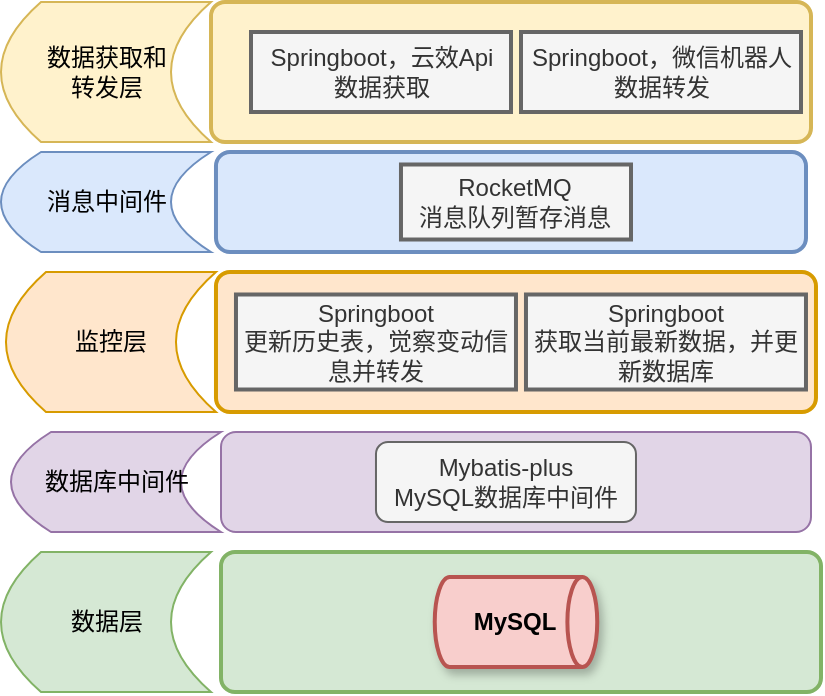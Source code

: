 <mxfile version="14.5.1" type="github">
  <diagram id="M3j8pxnVSpy2cYYRyJaD" name="第 1 页">
    <mxGraphModel dx="976" dy="588" grid="1" gridSize="10" guides="1" tooltips="1" connect="1" arrows="1" fold="1" page="1" pageScale="1" pageWidth="827" pageHeight="1169" math="0" shadow="0">
      <root>
        <mxCell id="0" />
        <mxCell id="1" parent="0" />
        <mxCell id="Kl6BwcF5UKSUdVYUfAfF-35" value="" style="rounded=1;whiteSpace=wrap;html=1;absoluteArcSize=1;arcSize=14;strokeWidth=2;shadow=0;fillColor=#fff2cc;strokeColor=#d6b656;" parent="1" vertex="1">
          <mxGeometry x="172.5" y="515" width="300" height="70" as="geometry" />
        </mxCell>
        <mxCell id="Kl6BwcF5UKSUdVYUfAfF-3" value="" style="rounded=1;whiteSpace=wrap;html=1;absoluteArcSize=1;arcSize=14;strokeWidth=2;shadow=0;fillColor=#d5e8d4;strokeColor=#82b366;" parent="1" vertex="1">
          <mxGeometry x="177.5" y="790" width="300" height="70" as="geometry" />
        </mxCell>
        <mxCell id="Kl6BwcF5UKSUdVYUfAfF-2" value="&lt;b&gt;MySQL&lt;/b&gt;" style="strokeWidth=2;html=1;shape=mxgraph.flowchart.direct_data;whiteSpace=wrap;shadow=1;fillColor=#f8cecc;strokeColor=#b85450;" parent="1" vertex="1">
          <mxGeometry x="284.37" y="802.5" width="81.25" height="45" as="geometry" />
        </mxCell>
        <mxCell id="Kl6BwcF5UKSUdVYUfAfF-27" style="edgeStyle=orthogonalEdgeStyle;rounded=0;orthogonalLoop=1;jettySize=auto;html=1;exitX=0.25;exitY=0;exitDx=0;exitDy=0;entryX=0.141;entryY=0.986;entryDx=0;entryDy=0;entryPerimeter=0;strokeColor=none;endArrow=none;endFill=0;" parent="1" source="Kl6BwcF5UKSUdVYUfAfF-5" target="Kl6BwcF5UKSUdVYUfAfF-11" edge="1">
          <mxGeometry relative="1" as="geometry" />
        </mxCell>
        <mxCell id="Kl6BwcF5UKSUdVYUfAfF-5" value="" style="rounded=1;whiteSpace=wrap;html=1;absoluteArcSize=1;arcSize=14;strokeWidth=2;shadow=0;fillColor=#ffe6cc;strokeColor=#d79b00;" parent="1" vertex="1">
          <mxGeometry x="174.99" y="650" width="300" height="70" as="geometry" />
        </mxCell>
        <mxCell id="Kl6BwcF5UKSUdVYUfAfF-9" value="Springboot&lt;br&gt;更新历史表，觉察变动信息并转发" style="rounded=0;whiteSpace=wrap;html=1;absoluteArcSize=1;arcSize=14;strokeWidth=2;shadow=0;fillColor=#f5f5f5;strokeColor=#666666;fontColor=#333333;" parent="1" vertex="1">
          <mxGeometry x="184.99" y="661.25" width="140" height="47.5" as="geometry" />
        </mxCell>
        <mxCell id="Kl6BwcF5UKSUdVYUfAfF-11" value="" style="rounded=1;whiteSpace=wrap;html=1;absoluteArcSize=1;arcSize=14;strokeWidth=2;shadow=0;fillColor=#dae8fc;strokeColor=#6c8ebf;" parent="1" vertex="1">
          <mxGeometry x="174.99" y="590" width="295.01" height="50" as="geometry" />
        </mxCell>
        <mxCell id="Kl6BwcF5UKSUdVYUfAfF-12" value="Springboot，云效Api&lt;br&gt;数据获取" style="rounded=0;whiteSpace=wrap;html=1;absoluteArcSize=1;arcSize=14;strokeWidth=2;shadow=0;fillColor=#f5f5f5;strokeColor=#666666;fontColor=#333333;" parent="1" vertex="1">
          <mxGeometry x="192.5" y="530" width="130" height="40" as="geometry" />
        </mxCell>
        <mxCell id="Kl6BwcF5UKSUdVYUfAfF-13" value="Springboot，微信机器人&lt;br&gt;数据转发" style="rounded=0;whiteSpace=wrap;html=1;absoluteArcSize=1;arcSize=14;strokeWidth=2;shadow=0;fillColor=#f5f5f5;strokeColor=#666666;fontColor=#333333;" parent="1" vertex="1">
          <mxGeometry x="327.5" y="530" width="140" height="40" as="geometry" />
        </mxCell>
        <mxCell id="Kl6BwcF5UKSUdVYUfAfF-23" value="RocketMQ&lt;br&gt;消息队列暂存消息" style="rounded=0;whiteSpace=wrap;html=1;absoluteArcSize=1;arcSize=14;strokeWidth=2;shadow=0;fillColor=#f5f5f5;strokeColor=#666666;fontColor=#333333;" parent="1" vertex="1">
          <mxGeometry x="267.49" y="596.25" width="115.01" height="37.5" as="geometry" />
        </mxCell>
        <mxCell id="aEFTFNg7kIHRCmJKgCSD-1" value="数据获取和&lt;br&gt;转发层" style="shape=dataStorage;whiteSpace=wrap;html=1;fixedSize=1;fillColor=#fff2cc;strokeColor=#d6b656;" vertex="1" parent="1">
          <mxGeometry x="67.5" y="515" width="105" height="70" as="geometry" />
        </mxCell>
        <mxCell id="aEFTFNg7kIHRCmJKgCSD-2" value="&lt;span&gt;消息中间件&lt;/span&gt;" style="shape=dataStorage;whiteSpace=wrap;html=1;fixedSize=1;fillColor=#dae8fc;strokeColor=#6c8ebf;" vertex="1" parent="1">
          <mxGeometry x="67.5" y="590" width="105" height="50" as="geometry" />
        </mxCell>
        <mxCell id="aEFTFNg7kIHRCmJKgCSD-3" value="&lt;span&gt;监控层&lt;/span&gt;" style="shape=dataStorage;whiteSpace=wrap;html=1;fixedSize=1;fillColor=#ffe6cc;strokeColor=#d79b00;" vertex="1" parent="1">
          <mxGeometry x="69.99" y="650" width="105" height="70" as="geometry" />
        </mxCell>
        <mxCell id="aEFTFNg7kIHRCmJKgCSD-4" value="&lt;span&gt;数据层&lt;/span&gt;" style="shape=dataStorage;whiteSpace=wrap;html=1;fixedSize=1;fillColor=#d5e8d4;strokeColor=#82b366;" vertex="1" parent="1">
          <mxGeometry x="67.5" y="790" width="105" height="70" as="geometry" />
        </mxCell>
        <mxCell id="aEFTFNg7kIHRCmJKgCSD-12" value="Springboot&lt;br&gt;获取当前最新数据，并更新数据库" style="rounded=0;whiteSpace=wrap;html=1;absoluteArcSize=1;arcSize=14;strokeWidth=2;shadow=0;fillColor=#f5f5f5;strokeColor=#666666;fontColor=#333333;" vertex="1" parent="1">
          <mxGeometry x="329.99" y="661.25" width="140" height="47.5" as="geometry" />
        </mxCell>
        <mxCell id="aEFTFNg7kIHRCmJKgCSD-15" value="" style="rounded=1;whiteSpace=wrap;html=1;fillColor=#e1d5e7;strokeColor=#9673a6;" vertex="1" parent="1">
          <mxGeometry x="177.5" y="730" width="295" height="50" as="geometry" />
        </mxCell>
        <mxCell id="aEFTFNg7kIHRCmJKgCSD-16" value="Mybatis-plus&lt;br&gt;MySQL数据库中间件" style="rounded=1;whiteSpace=wrap;html=1;fillColor=#f5f5f5;strokeColor=#666666;fontColor=#333333;" vertex="1" parent="1">
          <mxGeometry x="254.99" y="735" width="130" height="40" as="geometry" />
        </mxCell>
        <mxCell id="aEFTFNg7kIHRCmJKgCSD-17" value="数据库中间件" style="shape=dataStorage;whiteSpace=wrap;html=1;fixedSize=1;fillColor=#e1d5e7;strokeColor=#9673a6;" vertex="1" parent="1">
          <mxGeometry x="72.5" y="730" width="105" height="50" as="geometry" />
        </mxCell>
      </root>
    </mxGraphModel>
  </diagram>
</mxfile>
